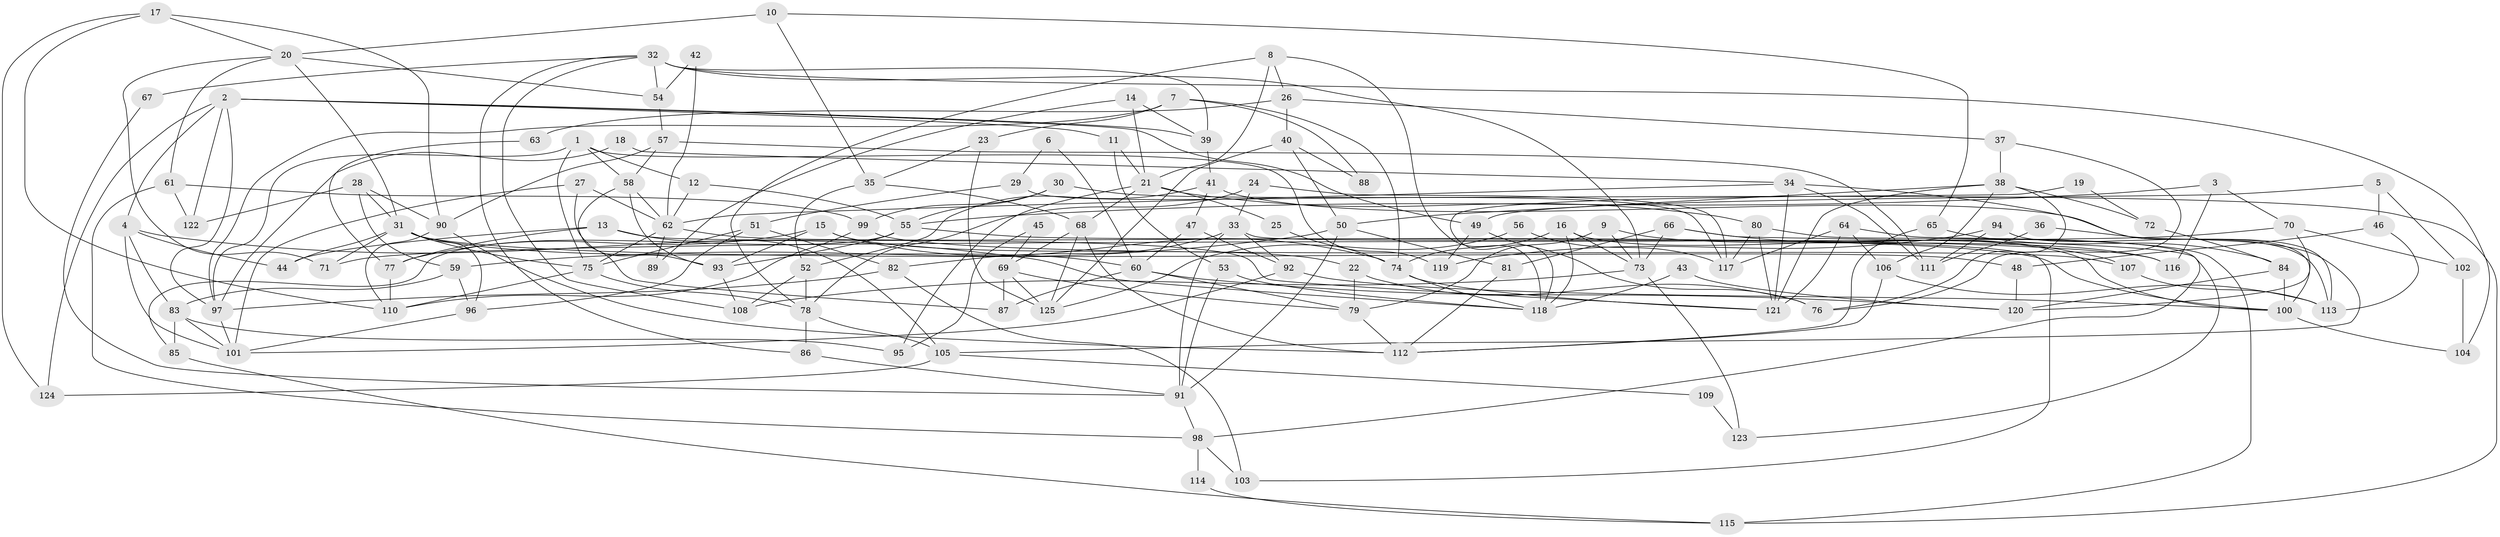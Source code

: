 // coarse degree distribution, {9: 0.03614457831325301, 10: 0.024096385542168676, 5: 0.13253012048192772, 2: 0.10843373493975904, 4: 0.20481927710843373, 3: 0.20481927710843373, 7: 0.1566265060240964, 6: 0.08433734939759036, 12: 0.012048192771084338, 8: 0.03614457831325301}
// Generated by graph-tools (version 1.1) at 2025/41/03/06/25 10:41:54]
// undirected, 125 vertices, 250 edges
graph export_dot {
graph [start="1"]
  node [color=gray90,style=filled];
  1;
  2;
  3;
  4;
  5;
  6;
  7;
  8;
  9;
  10;
  11;
  12;
  13;
  14;
  15;
  16;
  17;
  18;
  19;
  20;
  21;
  22;
  23;
  24;
  25;
  26;
  27;
  28;
  29;
  30;
  31;
  32;
  33;
  34;
  35;
  36;
  37;
  38;
  39;
  40;
  41;
  42;
  43;
  44;
  45;
  46;
  47;
  48;
  49;
  50;
  51;
  52;
  53;
  54;
  55;
  56;
  57;
  58;
  59;
  60;
  61;
  62;
  63;
  64;
  65;
  66;
  67;
  68;
  69;
  70;
  71;
  72;
  73;
  74;
  75;
  76;
  77;
  78;
  79;
  80;
  81;
  82;
  83;
  84;
  85;
  86;
  87;
  88;
  89;
  90;
  91;
  92;
  93;
  94;
  95;
  96;
  97;
  98;
  99;
  100;
  101;
  102;
  103;
  104;
  105;
  106;
  107;
  108;
  109;
  110;
  111;
  112;
  113;
  114;
  115;
  116;
  117;
  118;
  119;
  120;
  121;
  122;
  123;
  124;
  125;
  1 -- 58;
  1 -- 75;
  1 -- 12;
  1 -- 97;
  1 -- 119;
  2 -- 97;
  2 -- 4;
  2 -- 11;
  2 -- 39;
  2 -- 49;
  2 -- 122;
  2 -- 124;
  3 -- 55;
  3 -- 116;
  3 -- 70;
  4 -- 83;
  4 -- 101;
  4 -- 44;
  4 -- 118;
  5 -- 46;
  5 -- 49;
  5 -- 102;
  6 -- 60;
  6 -- 29;
  7 -- 97;
  7 -- 74;
  7 -- 23;
  7 -- 88;
  8 -- 78;
  8 -- 118;
  8 -- 21;
  8 -- 26;
  9 -- 79;
  9 -- 73;
  9 -- 116;
  10 -- 35;
  10 -- 65;
  10 -- 20;
  11 -- 21;
  11 -- 53;
  12 -- 62;
  12 -- 55;
  13 -- 121;
  13 -- 44;
  13 -- 77;
  13 -- 105;
  14 -- 39;
  14 -- 21;
  14 -- 89;
  15 -- 74;
  15 -- 93;
  15 -- 22;
  15 -- 77;
  16 -- 100;
  16 -- 118;
  16 -- 73;
  16 -- 74;
  17 -- 20;
  17 -- 124;
  17 -- 90;
  17 -- 110;
  18 -- 34;
  18 -- 97;
  19 -- 118;
  19 -- 72;
  20 -- 54;
  20 -- 31;
  20 -- 61;
  20 -- 71;
  21 -- 68;
  21 -- 25;
  21 -- 80;
  21 -- 95;
  22 -- 79;
  22 -- 76;
  23 -- 35;
  23 -- 125;
  24 -- 33;
  24 -- 117;
  24 -- 78;
  25 -- 74;
  26 -- 40;
  26 -- 37;
  26 -- 63;
  27 -- 62;
  27 -- 93;
  27 -- 101;
  28 -- 90;
  28 -- 122;
  28 -- 31;
  28 -- 59;
  29 -- 51;
  29 -- 117;
  30 -- 115;
  30 -- 99;
  30 -- 55;
  31 -- 44;
  31 -- 48;
  31 -- 60;
  31 -- 71;
  31 -- 75;
  31 -- 96;
  32 -- 104;
  32 -- 73;
  32 -- 39;
  32 -- 54;
  32 -- 67;
  32 -- 86;
  32 -- 108;
  33 -- 91;
  33 -- 82;
  33 -- 92;
  33 -- 103;
  34 -- 62;
  34 -- 121;
  34 -- 100;
  34 -- 111;
  35 -- 68;
  35 -- 52;
  36 -- 111;
  36 -- 105;
  37 -- 38;
  37 -- 76;
  38 -- 50;
  38 -- 76;
  38 -- 72;
  38 -- 106;
  38 -- 121;
  39 -- 41;
  40 -- 125;
  40 -- 50;
  40 -- 88;
  41 -- 47;
  41 -- 52;
  41 -- 113;
  42 -- 54;
  42 -- 62;
  43 -- 118;
  43 -- 120;
  45 -- 69;
  45 -- 95;
  46 -- 48;
  46 -- 113;
  47 -- 60;
  47 -- 92;
  48 -- 120;
  49 -- 76;
  49 -- 119;
  50 -- 59;
  50 -- 91;
  50 -- 81;
  51 -- 96;
  51 -- 75;
  51 -- 82;
  52 -- 78;
  52 -- 108;
  53 -- 118;
  53 -- 91;
  54 -- 57;
  55 -- 85;
  55 -- 93;
  55 -- 116;
  56 -- 117;
  56 -- 125;
  57 -- 90;
  57 -- 111;
  57 -- 58;
  58 -- 93;
  58 -- 62;
  58 -- 87;
  59 -- 96;
  59 -- 83;
  60 -- 79;
  60 -- 87;
  60 -- 120;
  61 -- 98;
  61 -- 99;
  61 -- 122;
  62 -- 75;
  62 -- 89;
  62 -- 100;
  63 -- 77;
  64 -- 106;
  64 -- 98;
  64 -- 117;
  64 -- 121;
  65 -- 112;
  65 -- 84;
  66 -- 73;
  66 -- 81;
  66 -- 107;
  66 -- 123;
  67 -- 91;
  68 -- 112;
  68 -- 125;
  68 -- 69;
  69 -- 87;
  69 -- 79;
  69 -- 125;
  70 -- 71;
  70 -- 102;
  70 -- 120;
  72 -- 84;
  73 -- 108;
  73 -- 123;
  74 -- 121;
  74 -- 118;
  75 -- 110;
  75 -- 78;
  77 -- 110;
  78 -- 86;
  78 -- 105;
  79 -- 112;
  80 -- 121;
  80 -- 115;
  80 -- 117;
  81 -- 112;
  82 -- 97;
  82 -- 103;
  83 -- 101;
  83 -- 85;
  83 -- 95;
  84 -- 100;
  84 -- 120;
  85 -- 115;
  86 -- 91;
  90 -- 110;
  90 -- 112;
  91 -- 98;
  92 -- 100;
  92 -- 101;
  93 -- 108;
  94 -- 119;
  94 -- 113;
  94 -- 111;
  96 -- 101;
  97 -- 101;
  98 -- 103;
  98 -- 114;
  99 -- 110;
  99 -- 107;
  100 -- 104;
  102 -- 104;
  105 -- 109;
  105 -- 124;
  106 -- 113;
  106 -- 112;
  107 -- 113;
  109 -- 123;
  114 -- 115;
}
